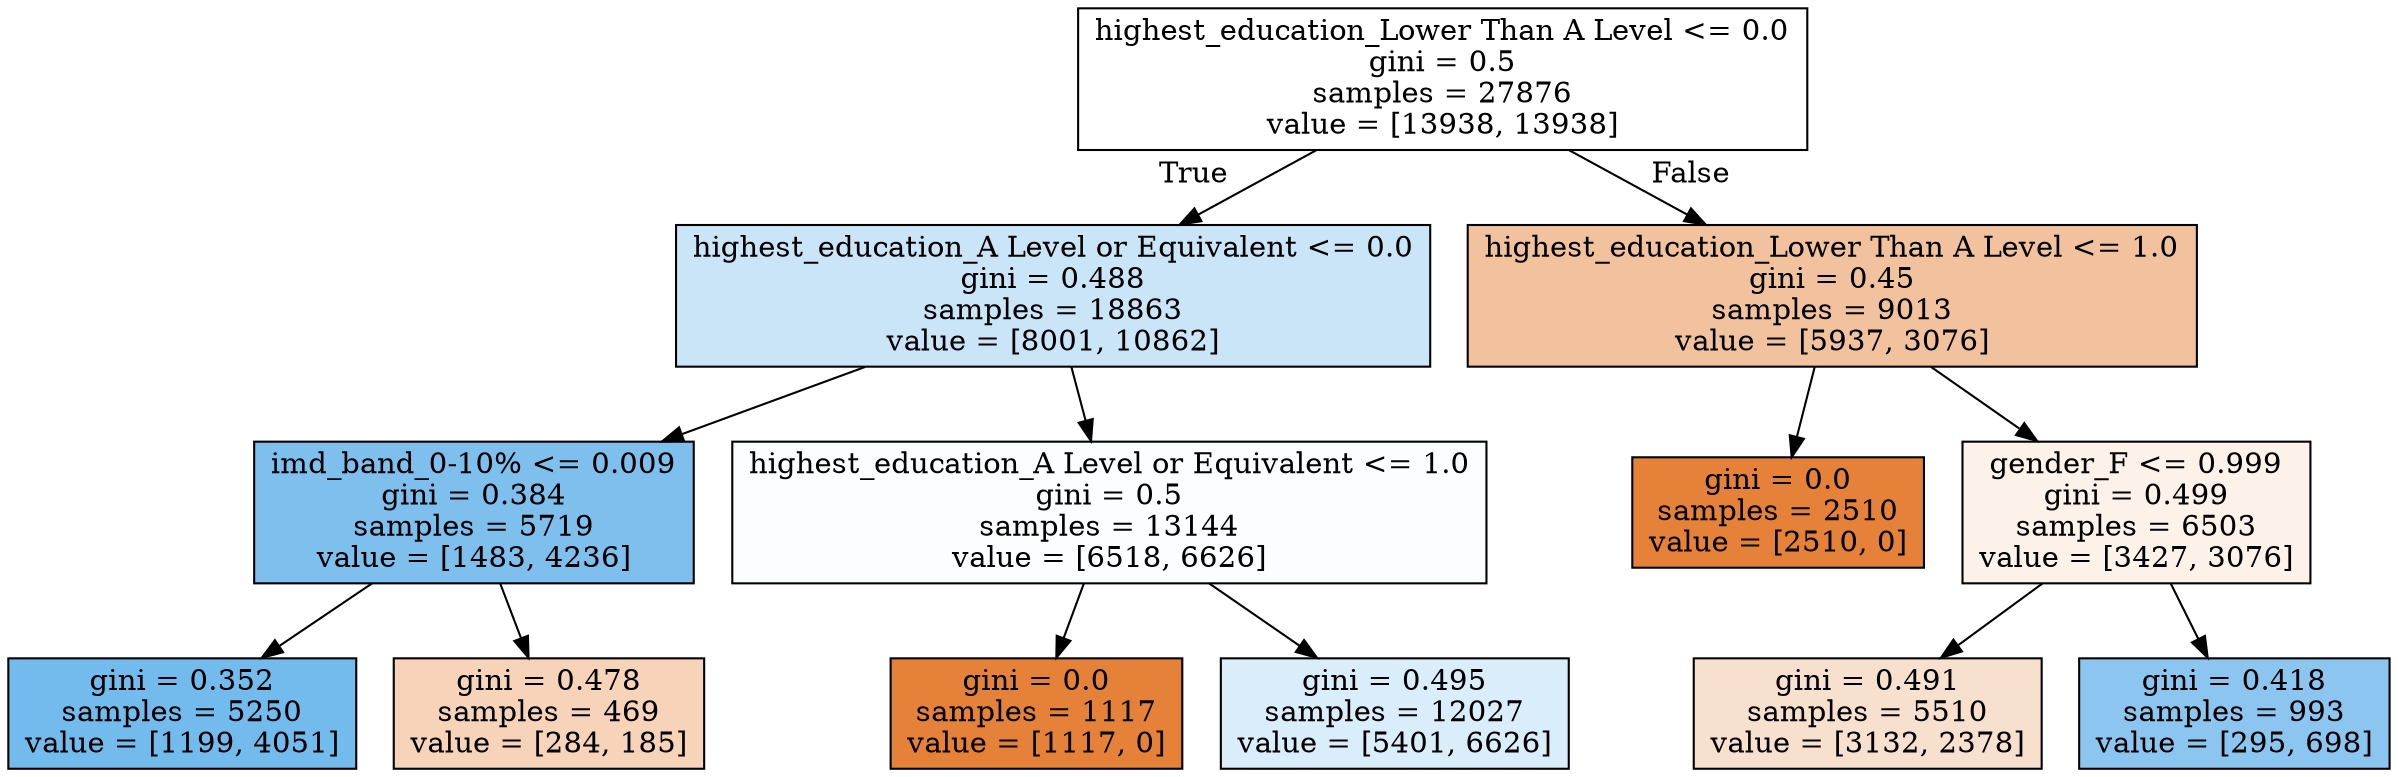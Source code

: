 digraph Tree {
node [shape=box, style="filled", color="black"] ;
0 [label="highest_education_Lower Than A Level <= 0.0\ngini = 0.5\nsamples = 27876\nvalue = [13938, 13938]", fillcolor="#e5813900"] ;
1 [label="highest_education_A Level or Equivalent <= 0.0\ngini = 0.488\nsamples = 18863\nvalue = [8001, 10862]", fillcolor="#399de543"] ;
0 -> 1 [labeldistance=2.5, labelangle=45, headlabel="True"] ;
2 [label="imd_band_0-10% <= 0.009\ngini = 0.384\nsamples = 5719\nvalue = [1483, 4236]", fillcolor="#399de5a6"] ;
1 -> 2 ;
3 [label="gini = 0.352\nsamples = 5250\nvalue = [1199, 4051]", fillcolor="#399de5b4"] ;
2 -> 3 ;
4 [label="gini = 0.478\nsamples = 469\nvalue = [284, 185]", fillcolor="#e5813959"] ;
2 -> 4 ;
5 [label="highest_education_A Level or Equivalent <= 1.0\ngini = 0.5\nsamples = 13144\nvalue = [6518, 6626]", fillcolor="#399de504"] ;
1 -> 5 ;
6 [label="gini = 0.0\nsamples = 1117\nvalue = [1117, 0]", fillcolor="#e58139ff"] ;
5 -> 6 ;
7 [label="gini = 0.495\nsamples = 12027\nvalue = [5401, 6626]", fillcolor="#399de52f"] ;
5 -> 7 ;
8 [label="highest_education_Lower Than A Level <= 1.0\ngini = 0.45\nsamples = 9013\nvalue = [5937, 3076]", fillcolor="#e581397b"] ;
0 -> 8 [labeldistance=2.5, labelangle=-45, headlabel="False"] ;
9 [label="gini = 0.0\nsamples = 2510\nvalue = [2510, 0]", fillcolor="#e58139ff"] ;
8 -> 9 ;
10 [label="gender_F <= 0.999\ngini = 0.499\nsamples = 6503\nvalue = [3427, 3076]", fillcolor="#e581391a"] ;
8 -> 10 ;
11 [label="gini = 0.491\nsamples = 5510\nvalue = [3132, 2378]", fillcolor="#e581393d"] ;
10 -> 11 ;
12 [label="gini = 0.418\nsamples = 993\nvalue = [295, 698]", fillcolor="#399de593"] ;
10 -> 12 ;
}